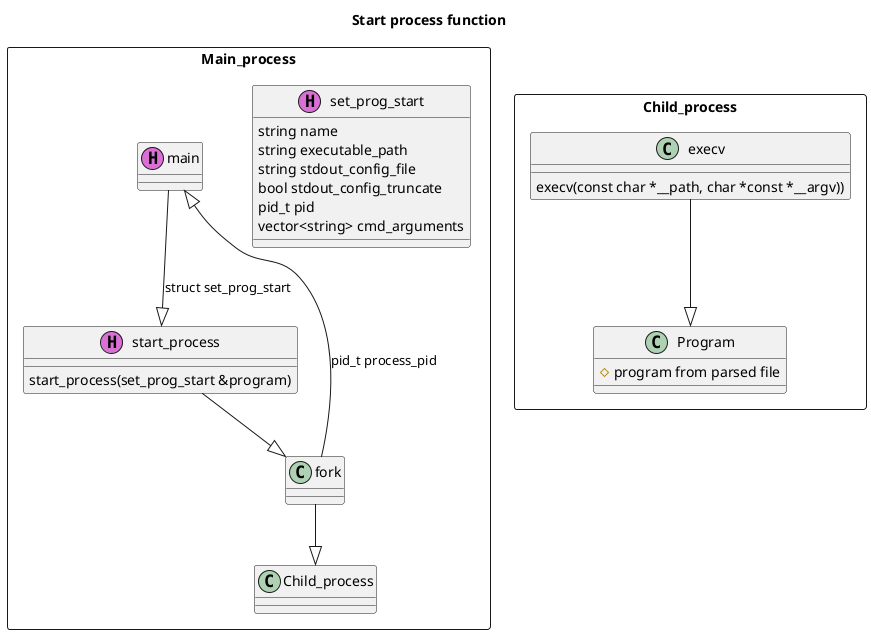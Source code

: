 @startuml
title "Start process function"
' main process

package Main_process <<Rectangle>> {
  class  set_prog_start  << (H,orchid) >> {
  string name
  string executable_path
  string stdout_config_file
  bool stdout_config_truncate
  pid_t pid
  vector<string> cmd_arguments
}
  class  main  << (H,orchid) >>
  class  start_process  << (H,orchid) >>
  main -down-|> start_process :"struct set_prog_start"
  start_process --|> fork
  fork --|> Child_process
  fork --|> main :"pid_t process_pid"
  start_process : start_process(set_prog_start &program)
}
' child process
package Child_process <<Rectangle>> {
  execv --|> Program
  execv : execv(const char *__path, char *const *__argv))
  Program : # program from parsed file
}

@enduml